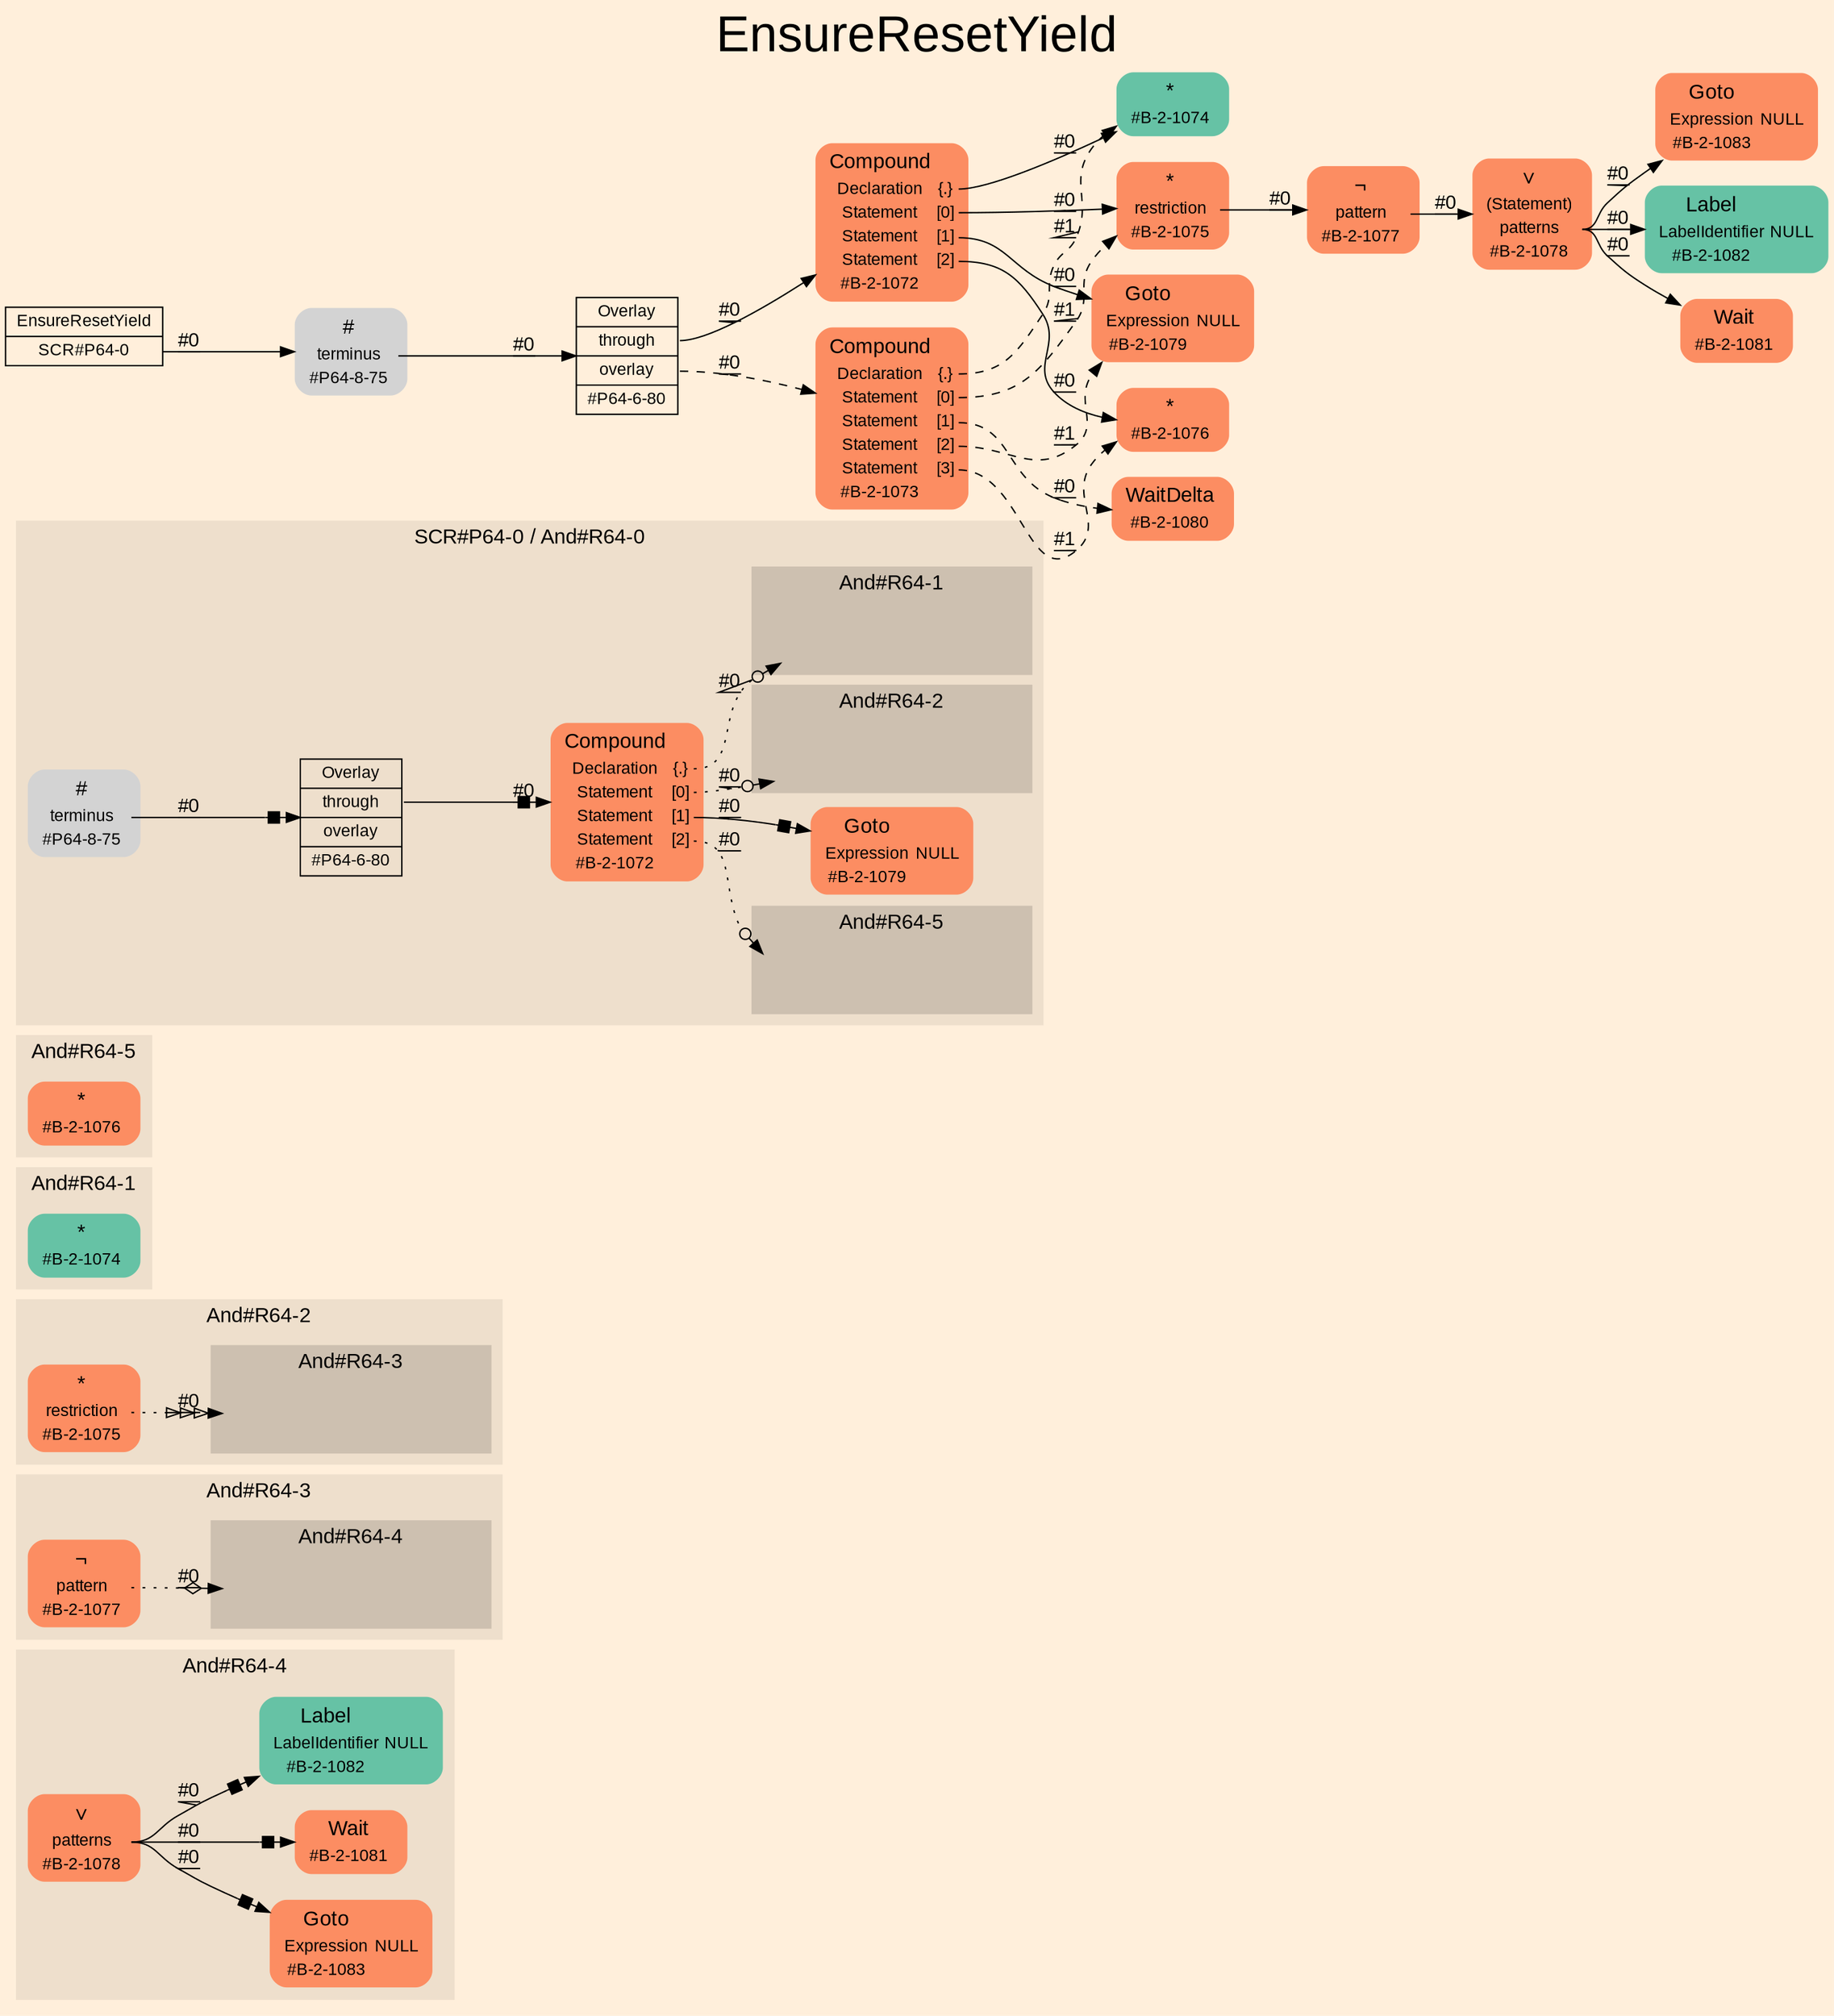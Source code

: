 digraph "EnsureResetYield" {
label = "EnsureResetYield"
labelloc = t
fontsize = "36"
graph [
    rankdir = "LR"
    ranksep = 0.3
    bgcolor = antiquewhite1
    color = black
    fontcolor = black
    fontname = "Arial"
];
node [
    fontname = "Arial"
];
edge [
    fontname = "Arial"
];

// -------------------- figure And#R64-4 --------------------
subgraph "clusterAnd#R64-4" {
    label = "And#R64-4"
    style = "filled"
    color = antiquewhite2
    fontsize = "15"
    "And#R64-4 / #B-2-1081" [
        shape = "plaintext"
        fillcolor = "/set28/2"
        label = <<TABLE BORDER="0" CELLBORDER="0" CELLSPACING="0">
         <TR><TD><FONT POINT-SIZE="15.0">Wait</FONT></TD><TD></TD></TR>
         <TR><TD>#B-2-1081</TD><TD PORT="port0"></TD></TR>
        </TABLE>>
        style = "rounded,filled"
        fontsize = "12"
    ];
    
    "And#R64-4 / #B-2-1078" [
        shape = "plaintext"
        fillcolor = "/set28/2"
        label = <<TABLE BORDER="0" CELLBORDER="0" CELLSPACING="0">
         <TR><TD><FONT POINT-SIZE="15.0">∨</FONT></TD><TD></TD></TR>
         <TR><TD>patterns</TD><TD PORT="port0"></TD></TR>
         <TR><TD>#B-2-1078</TD><TD PORT="port1"></TD></TR>
        </TABLE>>
        style = "rounded,filled"
        fontsize = "12"
    ];
    
    "And#R64-4 / #B-2-1082" [
        shape = "plaintext"
        fillcolor = "/set28/1"
        label = <<TABLE BORDER="0" CELLBORDER="0" CELLSPACING="0">
         <TR><TD><FONT POINT-SIZE="15.0">Label</FONT></TD><TD></TD></TR>
         <TR><TD>LabelIdentifier</TD><TD PORT="port0">NULL</TD></TR>
         <TR><TD>#B-2-1082</TD><TD PORT="port1"></TD></TR>
        </TABLE>>
        style = "rounded,filled"
        fontsize = "12"
    ];
    
    "And#R64-4 / #B-2-1083" [
        shape = "plaintext"
        fillcolor = "/set28/2"
        label = <<TABLE BORDER="0" CELLBORDER="0" CELLSPACING="0">
         <TR><TD><FONT POINT-SIZE="15.0">Goto</FONT></TD><TD></TD></TR>
         <TR><TD>Expression</TD><TD PORT="port0">NULL</TD></TR>
         <TR><TD>#B-2-1083</TD><TD PORT="port1"></TD></TR>
        </TABLE>>
        style = "rounded,filled"
        fontsize = "12"
    ];
    
}


// -------------------- figure And#R64-3 --------------------
subgraph "clusterAnd#R64-3" {
    label = "And#R64-3"
    style = "filled"
    color = antiquewhite2
    fontsize = "15"
    "And#R64-3 / #B-2-1077" [
        shape = "plaintext"
        fillcolor = "/set28/2"
        label = <<TABLE BORDER="0" CELLBORDER="0" CELLSPACING="0">
         <TR><TD><FONT POINT-SIZE="15.0">¬</FONT></TD><TD></TD></TR>
         <TR><TD>pattern</TD><TD PORT="port0"></TD></TR>
         <TR><TD>#B-2-1077</TD><TD PORT="port1"></TD></TR>
        </TABLE>>
        style = "rounded,filled"
        fontsize = "12"
    ];
    
    subgraph "clusterAnd#R64-3 / And#R64-4" {
        label = "And#R64-4"
        style = "filled"
        color = antiquewhite3
        fontsize = "15"
        "And#R64-3 / #0 / #B-2-1078" [
            shape = "none"
            style = "invisible"
        ];
        
    }
    
}


// -------------------- figure And#R64-2 --------------------
subgraph "clusterAnd#R64-2" {
    label = "And#R64-2"
    style = "filled"
    color = antiquewhite2
    fontsize = "15"
    "And#R64-2 / #B-2-1075" [
        shape = "plaintext"
        fillcolor = "/set28/2"
        label = <<TABLE BORDER="0" CELLBORDER="0" CELLSPACING="0">
         <TR><TD><FONT POINT-SIZE="15.0">*</FONT></TD><TD></TD></TR>
         <TR><TD>restriction</TD><TD PORT="port0"></TD></TR>
         <TR><TD>#B-2-1075</TD><TD PORT="port1"></TD></TR>
        </TABLE>>
        style = "rounded,filled"
        fontsize = "12"
    ];
    
    subgraph "clusterAnd#R64-2 / And#R64-3" {
        label = "And#R64-3"
        style = "filled"
        color = antiquewhite3
        fontsize = "15"
        "And#R64-2 / #0 / #B-2-1077" [
            shape = "none"
            style = "invisible"
        ];
        
    }
    
}


// -------------------- figure And#R64-1 --------------------
subgraph "clusterAnd#R64-1" {
    label = "And#R64-1"
    style = "filled"
    color = antiquewhite2
    fontsize = "15"
    "And#R64-1 / #B-2-1074" [
        shape = "plaintext"
        fillcolor = "/set28/1"
        label = <<TABLE BORDER="0" CELLBORDER="0" CELLSPACING="0">
         <TR><TD><FONT POINT-SIZE="15.0">*</FONT></TD><TD></TD></TR>
         <TR><TD>#B-2-1074</TD><TD PORT="port0"></TD></TR>
        </TABLE>>
        style = "rounded,filled"
        fontsize = "12"
    ];
    
}


// -------------------- figure And#R64-5 --------------------
subgraph "clusterAnd#R64-5" {
    label = "And#R64-5"
    style = "filled"
    color = antiquewhite2
    fontsize = "15"
    "And#R64-5 / #B-2-1076" [
        shape = "plaintext"
        fillcolor = "/set28/2"
        label = <<TABLE BORDER="0" CELLBORDER="0" CELLSPACING="0">
         <TR><TD><FONT POINT-SIZE="15.0">*</FONT></TD><TD></TD></TR>
         <TR><TD>#B-2-1076</TD><TD PORT="port0"></TD></TR>
        </TABLE>>
        style = "rounded,filled"
        fontsize = "12"
    ];
    
}


// -------------------- figure And#R64-0 --------------------
subgraph "clusterAnd#R64-0" {
    label = "SCR#P64-0 / And#R64-0"
    style = "filled"
    color = antiquewhite2
    fontsize = "15"
    "And#R64-0 / #B-2-1072" [
        shape = "plaintext"
        fillcolor = "/set28/2"
        label = <<TABLE BORDER="0" CELLBORDER="0" CELLSPACING="0">
         <TR><TD><FONT POINT-SIZE="15.0">Compound</FONT></TD><TD></TD></TR>
         <TR><TD>Declaration</TD><TD PORT="port0">{.}</TD></TR>
         <TR><TD>Statement</TD><TD PORT="port1">[0]</TD></TR>
         <TR><TD>Statement</TD><TD PORT="port2">[1]</TD></TR>
         <TR><TD>Statement</TD><TD PORT="port3">[2]</TD></TR>
         <TR><TD>#B-2-1072</TD><TD PORT="port4"></TD></TR>
        </TABLE>>
        style = "rounded,filled"
        fontsize = "12"
    ];
    
    "And#R64-0 / #B-2-1079" [
        shape = "plaintext"
        fillcolor = "/set28/2"
        label = <<TABLE BORDER="0" CELLBORDER="0" CELLSPACING="0">
         <TR><TD><FONT POINT-SIZE="15.0">Goto</FONT></TD><TD></TD></TR>
         <TR><TD>Expression</TD><TD PORT="port0">NULL</TD></TR>
         <TR><TD>#B-2-1079</TD><TD PORT="port1"></TD></TR>
        </TABLE>>
        style = "rounded,filled"
        fontsize = "12"
    ];
    
    "And#R64-0 / #P64-8-75" [
        shape = "plaintext"
        label = <<TABLE BORDER="0" CELLBORDER="0" CELLSPACING="0">
         <TR><TD><FONT POINT-SIZE="15.0">#</FONT></TD><TD></TD></TR>
         <TR><TD>terminus</TD><TD PORT="port0"></TD></TR>
         <TR><TD>#P64-8-75</TD><TD PORT="port1"></TD></TR>
        </TABLE>>
        style = "rounded,filled"
        fontsize = "12"
    ];
    
    "And#R64-0 / #P64-6-80" [
        shape = "record"
        fillcolor = antiquewhite2
        label = "<fixed> Overlay | <port0> through | <port1> overlay | <port2> #P64-6-80"
        style = "filled"
        fontsize = "12"
        color = black
        fontcolor = black
    ];
    
    subgraph "clusterAnd#R64-0 / And#R64-5" {
        label = "And#R64-5"
        style = "filled"
        color = antiquewhite3
        fontsize = "15"
        "And#R64-0 / #0 / #B-2-1076" [
            shape = "none"
            style = "invisible"
        ];
        
    }
    
    subgraph "clusterAnd#R64-0 / And#R64-1" {
        label = "And#R64-1"
        style = "filled"
        color = antiquewhite3
        fontsize = "15"
        "And#R64-0 / #0 / #B-2-1074" [
            shape = "none"
            style = "invisible"
        ];
        
    }
    
    subgraph "clusterAnd#R64-0 / And#R64-2" {
        label = "And#R64-2"
        style = "filled"
        color = antiquewhite3
        fontsize = "15"
        "And#R64-0 / #0 / #B-2-1075" [
            shape = "none"
            style = "invisible"
        ];
        
    }
    
}


// -------------------- transformation figure --------------------
"CR#P64-0" [
    shape = "record"
    fillcolor = antiquewhite1
    label = "<fixed> EnsureResetYield | <port0> SCR#P64-0"
    style = "filled"
    fontsize = "12"
    color = black
    fontcolor = black
];

"#P64-8-75" [
    shape = "plaintext"
    label = <<TABLE BORDER="0" CELLBORDER="0" CELLSPACING="0">
     <TR><TD><FONT POINT-SIZE="15.0">#</FONT></TD><TD></TD></TR>
     <TR><TD>terminus</TD><TD PORT="port0"></TD></TR>
     <TR><TD>#P64-8-75</TD><TD PORT="port1"></TD></TR>
    </TABLE>>
    style = "rounded,filled"
    fontsize = "12"
];

"#P64-6-80" [
    shape = "record"
    fillcolor = antiquewhite1
    label = "<fixed> Overlay | <port0> through | <port1> overlay | <port2> #P64-6-80"
    style = "filled"
    fontsize = "12"
    color = black
    fontcolor = black
];

"#B-2-1072" [
    shape = "plaintext"
    fillcolor = "/set28/2"
    label = <<TABLE BORDER="0" CELLBORDER="0" CELLSPACING="0">
     <TR><TD><FONT POINT-SIZE="15.0">Compound</FONT></TD><TD></TD></TR>
     <TR><TD>Declaration</TD><TD PORT="port0">{.}</TD></TR>
     <TR><TD>Statement</TD><TD PORT="port1">[0]</TD></TR>
     <TR><TD>Statement</TD><TD PORT="port2">[1]</TD></TR>
     <TR><TD>Statement</TD><TD PORT="port3">[2]</TD></TR>
     <TR><TD>#B-2-1072</TD><TD PORT="port4"></TD></TR>
    </TABLE>>
    style = "rounded,filled"
    fontsize = "12"
];

"#B-2-1074" [
    shape = "plaintext"
    fillcolor = "/set28/1"
    label = <<TABLE BORDER="0" CELLBORDER="0" CELLSPACING="0">
     <TR><TD><FONT POINT-SIZE="15.0">*</FONT></TD><TD></TD></TR>
     <TR><TD>#B-2-1074</TD><TD PORT="port0"></TD></TR>
    </TABLE>>
    style = "rounded,filled"
    fontsize = "12"
];

"#B-2-1075" [
    shape = "plaintext"
    fillcolor = "/set28/2"
    label = <<TABLE BORDER="0" CELLBORDER="0" CELLSPACING="0">
     <TR><TD><FONT POINT-SIZE="15.0">*</FONT></TD><TD></TD></TR>
     <TR><TD>restriction</TD><TD PORT="port0"></TD></TR>
     <TR><TD>#B-2-1075</TD><TD PORT="port1"></TD></TR>
    </TABLE>>
    style = "rounded,filled"
    fontsize = "12"
];

"#B-2-1077" [
    shape = "plaintext"
    fillcolor = "/set28/2"
    label = <<TABLE BORDER="0" CELLBORDER="0" CELLSPACING="0">
     <TR><TD><FONT POINT-SIZE="15.0">¬</FONT></TD><TD></TD></TR>
     <TR><TD>pattern</TD><TD PORT="port0"></TD></TR>
     <TR><TD>#B-2-1077</TD><TD PORT="port1"></TD></TR>
    </TABLE>>
    style = "rounded,filled"
    fontsize = "12"
];

"#B-2-1078" [
    shape = "plaintext"
    fillcolor = "/set28/2"
    label = <<TABLE BORDER="0" CELLBORDER="0" CELLSPACING="0">
     <TR><TD><FONT POINT-SIZE="15.0">∨</FONT></TD><TD></TD></TR>
     <TR><TD>(Statement)</TD><TD PORT="port0"></TD></TR>
     <TR><TD>patterns</TD><TD PORT="port1"></TD></TR>
     <TR><TD>#B-2-1078</TD><TD PORT="port2"></TD></TR>
    </TABLE>>
    style = "rounded,filled"
    fontsize = "12"
];

"#B-2-1083" [
    shape = "plaintext"
    fillcolor = "/set28/2"
    label = <<TABLE BORDER="0" CELLBORDER="0" CELLSPACING="0">
     <TR><TD><FONT POINT-SIZE="15.0">Goto</FONT></TD><TD></TD></TR>
     <TR><TD>Expression</TD><TD PORT="port0">NULL</TD></TR>
     <TR><TD>#B-2-1083</TD><TD PORT="port1"></TD></TR>
    </TABLE>>
    style = "rounded,filled"
    fontsize = "12"
];

"#B-2-1082" [
    shape = "plaintext"
    fillcolor = "/set28/1"
    label = <<TABLE BORDER="0" CELLBORDER="0" CELLSPACING="0">
     <TR><TD><FONT POINT-SIZE="15.0">Label</FONT></TD><TD></TD></TR>
     <TR><TD>LabelIdentifier</TD><TD PORT="port0">NULL</TD></TR>
     <TR><TD>#B-2-1082</TD><TD PORT="port1"></TD></TR>
    </TABLE>>
    style = "rounded,filled"
    fontsize = "12"
];

"#B-2-1081" [
    shape = "plaintext"
    fillcolor = "/set28/2"
    label = <<TABLE BORDER="0" CELLBORDER="0" CELLSPACING="0">
     <TR><TD><FONT POINT-SIZE="15.0">Wait</FONT></TD><TD></TD></TR>
     <TR><TD>#B-2-1081</TD><TD PORT="port0"></TD></TR>
    </TABLE>>
    style = "rounded,filled"
    fontsize = "12"
];

"#B-2-1079" [
    shape = "plaintext"
    fillcolor = "/set28/2"
    label = <<TABLE BORDER="0" CELLBORDER="0" CELLSPACING="0">
     <TR><TD><FONT POINT-SIZE="15.0">Goto</FONT></TD><TD></TD></TR>
     <TR><TD>Expression</TD><TD PORT="port0">NULL</TD></TR>
     <TR><TD>#B-2-1079</TD><TD PORT="port1"></TD></TR>
    </TABLE>>
    style = "rounded,filled"
    fontsize = "12"
];

"#B-2-1076" [
    shape = "plaintext"
    fillcolor = "/set28/2"
    label = <<TABLE BORDER="0" CELLBORDER="0" CELLSPACING="0">
     <TR><TD><FONT POINT-SIZE="15.0">*</FONT></TD><TD></TD></TR>
     <TR><TD>#B-2-1076</TD><TD PORT="port0"></TD></TR>
    </TABLE>>
    style = "rounded,filled"
    fontsize = "12"
];

"#B-2-1073" [
    shape = "plaintext"
    fillcolor = "/set28/2"
    label = <<TABLE BORDER="0" CELLBORDER="0" CELLSPACING="0">
     <TR><TD><FONT POINT-SIZE="15.0">Compound</FONT></TD><TD></TD></TR>
     <TR><TD>Declaration</TD><TD PORT="port0">{.}</TD></TR>
     <TR><TD>Statement</TD><TD PORT="port1">[0]</TD></TR>
     <TR><TD>Statement</TD><TD PORT="port2">[1]</TD></TR>
     <TR><TD>Statement</TD><TD PORT="port3">[2]</TD></TR>
     <TR><TD>Statement</TD><TD PORT="port4">[3]</TD></TR>
     <TR><TD>#B-2-1073</TD><TD PORT="port5"></TD></TR>
    </TABLE>>
    style = "rounded,filled"
    fontsize = "12"
];

"#B-2-1080" [
    shape = "plaintext"
    fillcolor = "/set28/2"
    label = <<TABLE BORDER="0" CELLBORDER="0" CELLSPACING="0">
     <TR><TD><FONT POINT-SIZE="15.0">WaitDelta</FONT></TD><TD></TD></TR>
     <TR><TD>#B-2-1080</TD><TD PORT="port0"></TD></TR>
    </TABLE>>
    style = "rounded,filled"
    fontsize = "12"
];


// -------------------- links --------------------
// links for block CR#P64-0
"CR#P64-0":port0 -> "#P64-8-75" [
    style="solid"
    label = "#0"
    decorate = true
    color = black
    fontcolor = black
];

// links for block #P64-8-75
"#P64-8-75":port0 -> "#P64-6-80" [
    style="solid"
    label = "#0"
    decorate = true
    color = black
    fontcolor = black
];

// links for block #P64-6-80
"#P64-6-80":port0 -> "#B-2-1072" [
    style="solid"
    label = "#0"
    decorate = true
    color = black
    fontcolor = black
];

"#P64-6-80":port1 -> "#B-2-1073" [
    style="dashed"
    label = "#0"
    decorate = true
    color = black
    fontcolor = black
];

// links for block #B-2-1072
"#B-2-1072":port0 -> "#B-2-1074" [
    style="solid"
    label = "#0"
    decorate = true
    color = black
    fontcolor = black
];

"#B-2-1072":port1 -> "#B-2-1075" [
    style="solid"
    label = "#0"
    decorate = true
    color = black
    fontcolor = black
];

"#B-2-1072":port2 -> "#B-2-1079" [
    style="solid"
    label = "#0"
    decorate = true
    color = black
    fontcolor = black
];

"#B-2-1072":port3 -> "#B-2-1076" [
    style="solid"
    label = "#0"
    decorate = true
    color = black
    fontcolor = black
];

// links for block #B-2-1074
// links for block #B-2-1075
"#B-2-1075":port0 -> "#B-2-1077" [
    style="solid"
    label = "#0"
    decorate = true
    color = black
    fontcolor = black
];

// links for block #B-2-1077
"#B-2-1077":port0 -> "#B-2-1078" [
    style="solid"
    label = "#0"
    decorate = true
    color = black
    fontcolor = black
];

// links for block #B-2-1078
"#B-2-1078":port1 -> "#B-2-1083" [
    style="solid"
    label = "#0"
    decorate = true
    color = black
    fontcolor = black
];

"#B-2-1078":port1 -> "#B-2-1082" [
    style="solid"
    label = "#0"
    decorate = true
    color = black
    fontcolor = black
];

"#B-2-1078":port1 -> "#B-2-1081" [
    style="solid"
    label = "#0"
    decorate = true
    color = black
    fontcolor = black
];

// links for block #B-2-1083
// links for block #B-2-1082
// links for block #B-2-1081
// links for block #B-2-1079
// links for block #B-2-1076
// links for block #B-2-1073
"#B-2-1073":port0 -> "#B-2-1074" [
    style="dashed"
    label = "#1"
    decorate = true
    color = black
    fontcolor = black
];

"#B-2-1073":port1 -> "#B-2-1075" [
    style="dashed"
    label = "#1"
    decorate = true
    color = black
    fontcolor = black
];

"#B-2-1073":port2 -> "#B-2-1080" [
    style="dashed"
    label = "#0"
    decorate = true
    color = black
    fontcolor = black
];

"#B-2-1073":port3 -> "#B-2-1079" [
    style="dashed"
    label = "#1"
    decorate = true
    color = black
    fontcolor = black
];

"#B-2-1073":port4 -> "#B-2-1076" [
    style="dashed"
    label = "#1"
    decorate = true
    color = black
    fontcolor = black
];

// links for block #B-2-1080
// links for block And#R64-0 / #B-2-1072
"And#R64-0 / #B-2-1072":port0 -> "And#R64-0 / #0 / #B-2-1074" [
    style="dotted"
    arrowhead="normalnoneodot"
    label = "#0"
    decorate = true
    color = black
    fontcolor = black
];

"And#R64-0 / #B-2-1072":port1 -> "And#R64-0 / #0 / #B-2-1075" [
    style="dotted"
    arrowhead="normalnoneodot"
    label = "#0"
    decorate = true
    color = black
    fontcolor = black
];

"And#R64-0 / #B-2-1072":port2 -> "And#R64-0 / #B-2-1079" [
    style="solid"
    arrowhead="normalnonebox"
    label = "#0"
    decorate = true
    color = black
    fontcolor = black
];

"And#R64-0 / #B-2-1072":port3 -> "And#R64-0 / #0 / #B-2-1076" [
    style="dotted"
    arrowhead="normalnoneodot"
    label = "#0"
    decorate = true
    color = black
    fontcolor = black
];

// links for block And#R64-0 / #B-2-1079
// links for block And#R64-0 / #P64-8-75
"And#R64-0 / #P64-8-75":port0 -> "And#R64-0 / #P64-6-80" [
    style="solid"
    arrowhead="normalnonebox"
    label = "#0"
    decorate = true
    color = black
    fontcolor = black
];

// links for block And#R64-0 / #P64-6-80
"And#R64-0 / #P64-6-80":port0 -> "And#R64-0 / #B-2-1072" [
    style="solid"
    arrowhead="normalnonebox"
    label = "#0"
    decorate = true
    color = black
    fontcolor = black
];

// links for block And#R64-0 / #0 / #B-2-1076
// links for block And#R64-0 / #0 / #B-2-1074
// links for block And#R64-0 / #0 / #B-2-1075
// links for block And#R64-5 / #B-2-1076
// links for block And#R64-1 / #B-2-1074
// links for block And#R64-2 / #B-2-1075
"And#R64-2 / #B-2-1075":port0 -> "And#R64-2 / #0 / #B-2-1077" [
    style="dotted"
    arrowhead="normalonormalonormalonormal"
    label = "#0"
    decorate = true
    color = black
    fontcolor = black
];

// links for block And#R64-2 / #0 / #B-2-1077
// links for block And#R64-3 / #B-2-1077
"And#R64-3 / #B-2-1077":port0 -> "And#R64-3 / #0 / #B-2-1078" [
    style="dotted"
    arrowhead="normalnoneodiamond"
    label = "#0"
    decorate = true
    color = black
    fontcolor = black
];

// links for block And#R64-3 / #0 / #B-2-1078
// links for block And#R64-4 / #B-2-1081
// links for block And#R64-4 / #B-2-1078
"And#R64-4 / #B-2-1078":port0 -> "And#R64-4 / #B-2-1083" [
    style="solid"
    arrowhead="normalnonebox"
    label = "#0"
    decorate = true
    color = black
    fontcolor = black
];

"And#R64-4 / #B-2-1078":port0 -> "And#R64-4 / #B-2-1082" [
    style="solid"
    arrowhead="normalnonebox"
    label = "#0"
    decorate = true
    color = black
    fontcolor = black
];

"And#R64-4 / #B-2-1078":port0 -> "And#R64-4 / #B-2-1081" [
    style="solid"
    arrowhead="normalnonebox"
    label = "#0"
    decorate = true
    color = black
    fontcolor = black
];

// links for block And#R64-4 / #B-2-1082
// links for block And#R64-4 / #B-2-1083
}
